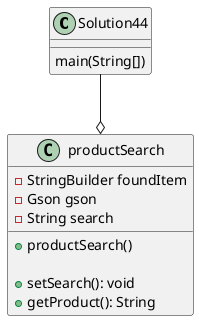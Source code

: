 @startuml
class Solution44{
    main(String[])
    'productSearch app = new productSearch()
    'app.setSearch()
    'app.getProduct()
}

class productSearch{
    'attributes
    - StringBuilder foundItem
    - Gson gson
    - String search

    'methods
    + productSearch()

    + setSearch(): void
    + getProduct(): String
}

Solution44 --o productSearch
@enduml